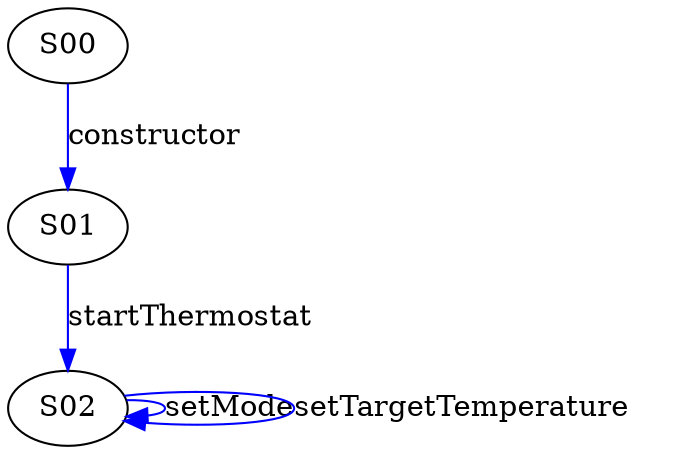 digraph {

S02->S02 [label="setMode", style="", color="blue"]
S01->S02 [label="startThermostat", style="", color="blue"]
S00->S01 [label="constructor", style="", color="blue"]
S02->S02 [label="setTargetTemperature", style="", color="blue"]
}